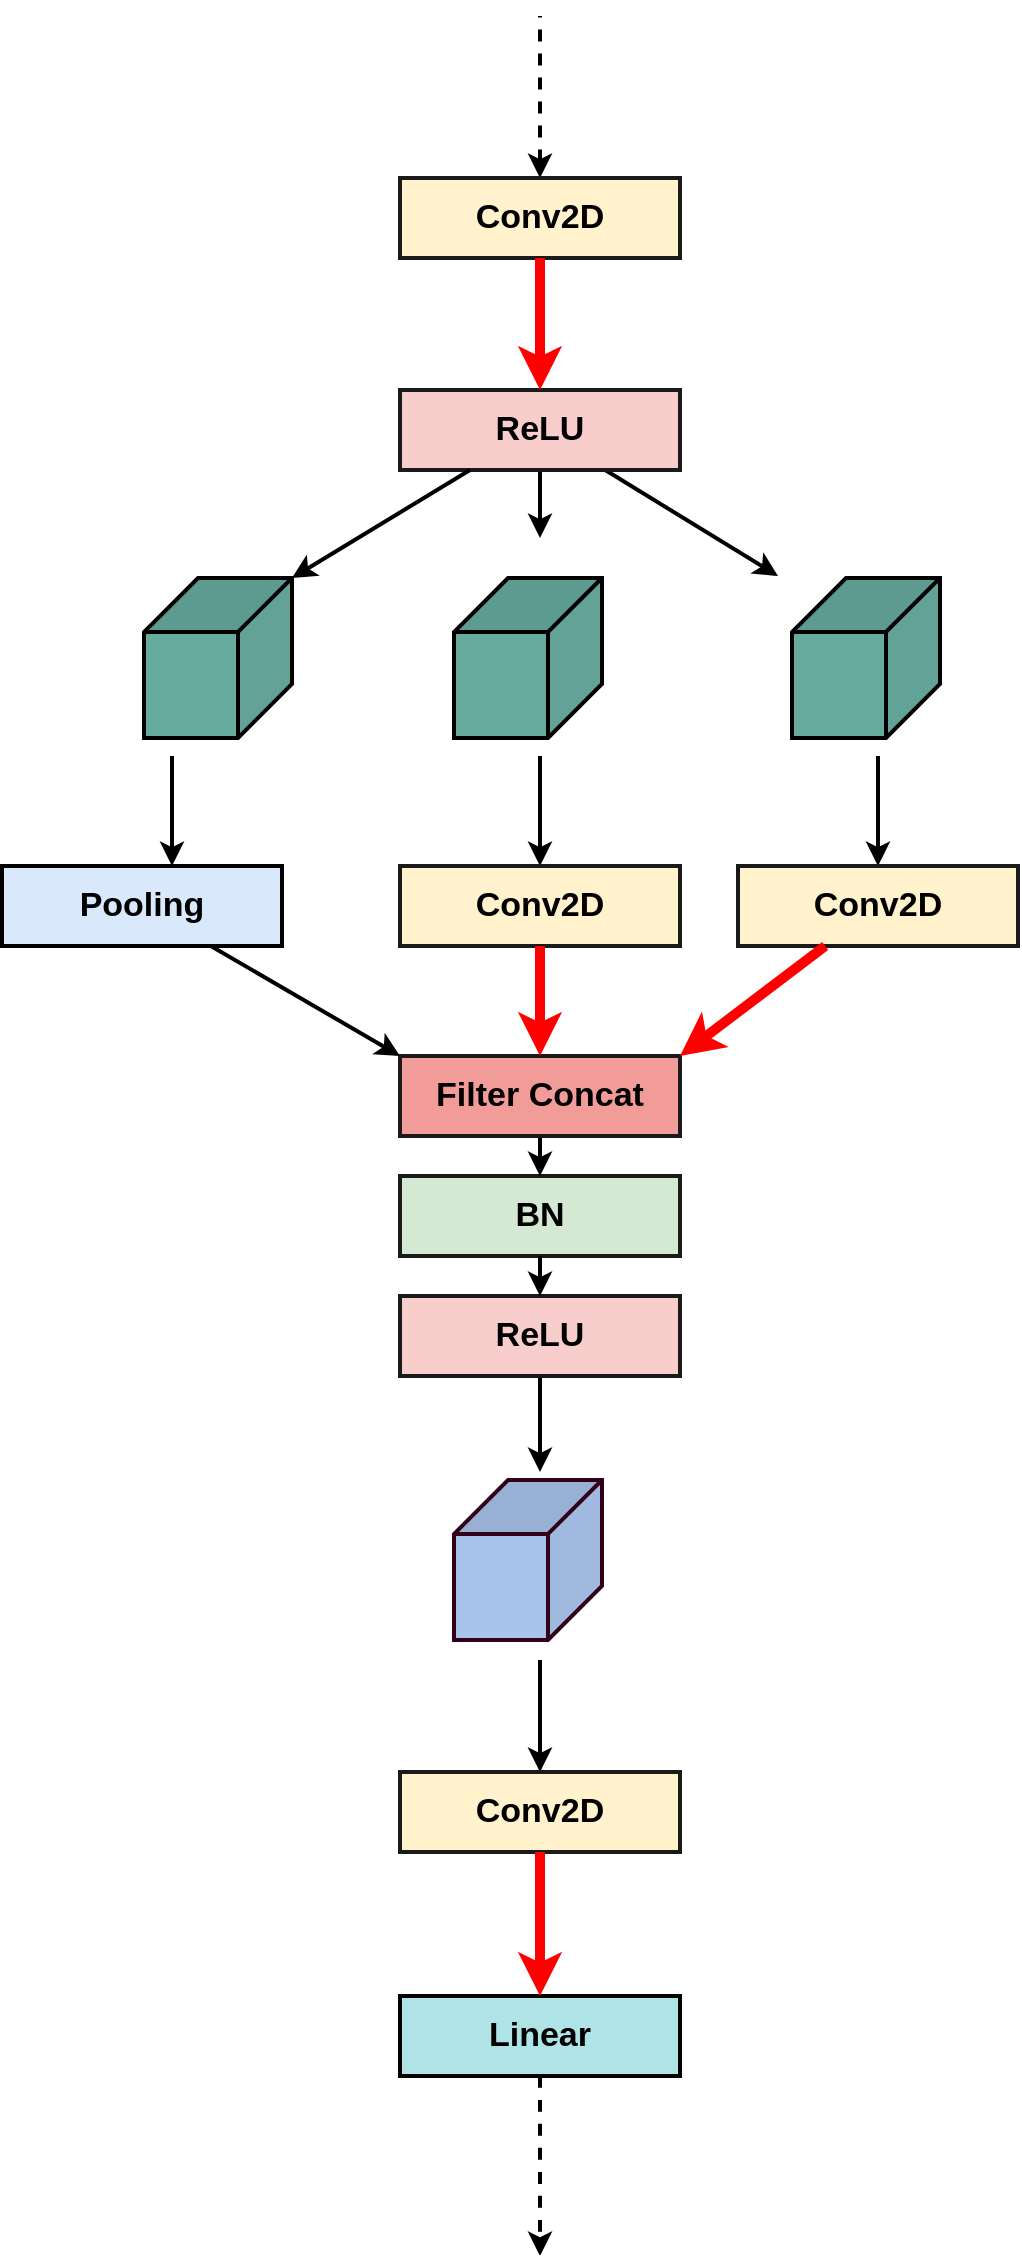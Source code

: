 <mxfile>
    <diagram id="BVNk6OofR7S6BzBQH87I" name="Page-1">
        <mxGraphModel dx="751" dy="3957" grid="1" gridSize="10" guides="1" tooltips="1" connect="1" arrows="1" fold="1" page="1" pageScale="1" pageWidth="1100" pageHeight="850" math="0" shadow="0">
            <root>
                <mxCell id="0"/>
                <mxCell id="1" parent="0"/>
                <mxCell id="-CwqB0fKNZ0cKDrPMlJl-1" style="edgeStyle=orthogonalEdgeStyle;curved=1;orthogonalLoop=1;jettySize=auto;html=1;startArrow=classic;startFill=1;endArrow=none;endFill=0;strokeWidth=2;" parent="1" source="-CwqB0fKNZ0cKDrPMlJl-3" edge="1">
                    <mxGeometry relative="1" as="geometry">
                        <mxPoint x="1450" y="-531" as="targetPoint"/>
                    </mxGeometry>
                </mxCell>
                <mxCell id="-CwqB0fKNZ0cKDrPMlJl-3" value="Conv2D" style="rounded=0;whiteSpace=wrap;horizontal=0;fontSize=17;rotation=90;fillColor=#fff2cc;strokeColor=#1A1A1A;strokeWidth=2;fontStyle=1;container=0;" parent="1" vertex="1">
                    <mxGeometry x="1430" y="-526" width="40" height="140" as="geometry"/>
                </mxCell>
                <mxCell id="-CwqB0fKNZ0cKDrPMlJl-4" value="BN" style="rounded=0;whiteSpace=wrap;horizontal=0;fontSize=17;rotation=90;fillColor=#d5e8d4;strokeColor=#1A1A1A;strokeWidth=2;fontStyle=1;container=0;" parent="1" vertex="1">
                    <mxGeometry x="1430" y="-371" width="40" height="140" as="geometry"/>
                </mxCell>
                <mxCell id="-CwqB0fKNZ0cKDrPMlJl-5" style="edgeStyle=orthogonalEdgeStyle;curved=1;orthogonalLoop=1;jettySize=auto;html=1;entryX=0;entryY=0.5;entryDx=0;entryDy=0;startArrow=none;startFill=0;endArrow=classic;endFill=1;strokeWidth=2;" parent="1" source="-CwqB0fKNZ0cKDrPMlJl-6" edge="1">
                    <mxGeometry relative="1" as="geometry">
                        <mxPoint x="1450" y="-173" as="targetPoint"/>
                        <Array as="points"/>
                    </mxGeometry>
                </mxCell>
                <mxCell id="-CwqB0fKNZ0cKDrPMlJl-6" value="ReLU" style="rounded=0;whiteSpace=wrap;html=1;horizontal=0;fontSize=17;rotation=90;fillColor=#f8cecc;strokeColor=#1A1A1A;strokeWidth=2;fontStyle=1;container=0;" parent="1" vertex="1">
                    <mxGeometry x="1430" y="-311" width="40" height="140" as="geometry"/>
                </mxCell>
                <mxCell id="-CwqB0fKNZ0cKDrPMlJl-7" style="edgeStyle=orthogonalEdgeStyle;curved=1;orthogonalLoop=1;jettySize=auto;html=1;entryX=0;entryY=0.5;entryDx=0;entryDy=0;startArrow=none;startFill=0;endArrow=classic;endFill=1;strokeWidth=2;" parent="1" source="-CwqB0fKNZ0cKDrPMlJl-4" target="-CwqB0fKNZ0cKDrPMlJl-6" edge="1">
                    <mxGeometry relative="1" as="geometry"/>
                </mxCell>
                <mxCell id="-CwqB0fKNZ0cKDrPMlJl-8" value="" style="shape=cube;whiteSpace=wrap;html=1;boundedLbl=1;backgroundOutline=1;darkOpacity=0.05;darkOpacity2=0.1;size=27;rotation=90;fillColor=#67AB9F;strokeColor=#000000;strokeWidth=2;container=0;" parent="1" vertex="1">
                    <mxGeometry x="1404" y="-617" width="80" height="74" as="geometry"/>
                </mxCell>
                <mxCell id="-CwqB0fKNZ0cKDrPMlJl-9" style="edgeStyle=orthogonalEdgeStyle;curved=1;orthogonalLoop=1;jettySize=auto;html=1;startArrow=classic;startFill=1;endArrow=none;endFill=0;strokeWidth=2;" parent="1" source="-CwqB0fKNZ0cKDrPMlJl-11" edge="1">
                    <mxGeometry relative="1" as="geometry">
                        <mxPoint x="1450" y="-79" as="targetPoint"/>
                    </mxGeometry>
                </mxCell>
                <mxCell id="-CwqB0fKNZ0cKDrPMlJl-11" value="Conv2D" style="rounded=0;whiteSpace=wrap;horizontal=0;fontSize=17;rotation=90;fillColor=#fff2cc;strokeColor=#1A1A1A;strokeWidth=2;fontStyle=1;container=0;" parent="1" vertex="1">
                    <mxGeometry x="1430" y="-73" width="40" height="140" as="geometry"/>
                </mxCell>
                <mxCell id="-CwqB0fKNZ0cKDrPMlJl-12" value="Linear" style="rounded=0;whiteSpace=wrap;horizontal=0;fontSize=17;rotation=90;fillColor=#b0e3e6;strokeColor=#000000;strokeWidth=2;fontStyle=1;container=0;" parent="1" vertex="1">
                    <mxGeometry x="1430" y="39" width="40" height="140" as="geometry"/>
                </mxCell>
                <mxCell id="-CwqB0fKNZ0cKDrPMlJl-13" style="edgeStyle=orthogonalEdgeStyle;curved=1;orthogonalLoop=1;jettySize=auto;html=1;startArrow=none;startFill=0;endArrow=classic;endFill=1;strokeWidth=2;dashed=1;" parent="1" edge="1">
                    <mxGeometry relative="1" as="geometry">
                        <mxPoint x="1450" y="219" as="targetPoint"/>
                        <Array as="points"/>
                        <mxPoint x="1450" y="129" as="sourcePoint"/>
                    </mxGeometry>
                </mxCell>
                <mxCell id="-CwqB0fKNZ0cKDrPMlJl-16" value="" style="shape=cube;whiteSpace=wrap;html=1;boundedLbl=1;backgroundOutline=1;darkOpacity=0.05;darkOpacity2=0.1;size=27;rotation=90;fillColor=#A9C4EB;strokeColor=#33001A;strokeWidth=2;container=0;" parent="1" vertex="1">
                    <mxGeometry x="1404" y="-166" width="80" height="74" as="geometry"/>
                </mxCell>
                <mxCell id="-CwqB0fKNZ0cKDrPMlJl-17" style="edgeStyle=orthogonalEdgeStyle;rounded=1;orthogonalLoop=1;jettySize=auto;html=1;fontSize=13;startArrow=classic;startFill=1;endArrow=none;endFill=0;strokeColor=#000000;strokeWidth=2;dashed=1;" parent="1" source="-CwqB0fKNZ0cKDrPMlJl-19" edge="1">
                    <mxGeometry relative="1" as="geometry">
                        <mxPoint x="1450" y="-901" as="targetPoint"/>
                    </mxGeometry>
                </mxCell>
                <mxCell id="-CwqB0fKNZ0cKDrPMlJl-19" value="Conv2D" style="rounded=0;whiteSpace=wrap;horizontal=0;fontSize=17;rotation=90;fillColor=#fff2cc;strokeColor=#1A1A1A;strokeWidth=2;fontStyle=1;container=0;" parent="1" vertex="1">
                    <mxGeometry x="1430" y="-870" width="40" height="140" as="geometry"/>
                </mxCell>
                <mxCell id="-CwqB0fKNZ0cKDrPMlJl-20" style="edgeStyle=orthogonalEdgeStyle;rounded=1;orthogonalLoop=1;jettySize=auto;html=1;fontSize=16;startArrow=none;startFill=0;endArrow=classic;endFill=1;strokeColor=#000000;strokeWidth=2;" parent="1" source="-CwqB0fKNZ0cKDrPMlJl-23" edge="1">
                    <mxGeometry relative="1" as="geometry">
                        <mxPoint x="1450" y="-640" as="targetPoint"/>
                    </mxGeometry>
                </mxCell>
                <mxCell id="-CwqB0fKNZ0cKDrPMlJl-21" style="rounded=1;orthogonalLoop=1;jettySize=auto;html=1;fontSize=13;startArrow=none;startFill=0;endArrow=classic;endFill=1;strokeColor=#000000;strokeWidth=2;" parent="1" source="-CwqB0fKNZ0cKDrPMlJl-23" edge="1">
                    <mxGeometry relative="1" as="geometry">
                        <mxPoint x="1569" y="-621" as="targetPoint"/>
                    </mxGeometry>
                </mxCell>
                <mxCell id="-CwqB0fKNZ0cKDrPMlJl-23" value="ReLU" style="rounded=0;whiteSpace=wrap;html=1;horizontal=0;fontSize=17;rotation=90;fillColor=#f8cecc;strokeColor=#1A1A1A;strokeWidth=2;fontStyle=1;container=0;" parent="1" vertex="1">
                    <mxGeometry x="1430" y="-764" width="40" height="140" as="geometry"/>
                </mxCell>
                <mxCell id="-CwqB0fKNZ0cKDrPMlJl-25" style="edgeStyle=orthogonalEdgeStyle;curved=1;orthogonalLoop=1;jettySize=auto;html=1;startArrow=none;startFill=0;endArrow=classic;endFill=1;entryX=0;entryY=0.5;entryDx=0;entryDy=0;strokeWidth=5;exitX=1;exitY=0.5;exitDx=0;exitDy=0;strokeColor=#FF0000;" parent="1" source="-CwqB0fKNZ0cKDrPMlJl-11" target="-CwqB0fKNZ0cKDrPMlJl-12" edge="1">
                    <mxGeometry relative="1" as="geometry">
                        <mxPoint x="1450" y="69" as="targetPoint"/>
                        <mxPoint x="1450" y="29" as="sourcePoint"/>
                    </mxGeometry>
                </mxCell>
                <mxCell id="-CwqB0fKNZ0cKDrPMlJl-26" style="edgeStyle=orthogonalEdgeStyle;curved=1;orthogonalLoop=1;jettySize=auto;html=1;startArrow=classic;startFill=1;endArrow=none;endFill=0;strokeWidth=2;" parent="1" source="-CwqB0fKNZ0cKDrPMlJl-28" edge="1">
                    <mxGeometry relative="1" as="geometry">
                        <mxPoint x="1619" y="-531" as="targetPoint"/>
                    </mxGeometry>
                </mxCell>
                <mxCell id="-CwqB0fKNZ0cKDrPMlJl-28" value="Conv2D" style="rounded=0;whiteSpace=wrap;horizontal=0;fontSize=17;rotation=90;fillColor=#fff2cc;strokeColor=#1A1A1A;strokeWidth=2;fontStyle=1;container=0;" parent="1" vertex="1">
                    <mxGeometry x="1599" y="-526" width="40" height="140" as="geometry"/>
                </mxCell>
                <mxCell id="-CwqB0fKNZ0cKDrPMlJl-29" value="" style="shape=cube;whiteSpace=wrap;html=1;boundedLbl=1;backgroundOutline=1;darkOpacity=0.05;darkOpacity2=0.1;size=27;rotation=90;fillColor=#67AB9F;strokeColor=#000000;strokeWidth=2;container=0;" parent="1" vertex="1">
                    <mxGeometry x="1573" y="-617" width="80" height="74" as="geometry"/>
                </mxCell>
                <mxCell id="-CwqB0fKNZ0cKDrPMlJl-30" style="edgeStyle=orthogonalEdgeStyle;curved=1;orthogonalLoop=1;jettySize=auto;html=1;startArrow=classic;startFill=1;endArrow=none;endFill=0;strokeWidth=2;" parent="1" edge="1">
                    <mxGeometry relative="1" as="geometry">
                        <mxPoint x="1266" y="-531" as="targetPoint"/>
                        <mxPoint x="1266" y="-476" as="sourcePoint"/>
                    </mxGeometry>
                </mxCell>
                <mxCell id="-CwqB0fKNZ0cKDrPMlJl-31" value="" style="shape=cube;whiteSpace=wrap;html=1;boundedLbl=1;backgroundOutline=1;darkOpacity=0.05;darkOpacity2=0.1;size=27;rotation=90;fillColor=#67AB9F;strokeColor=#000000;strokeWidth=2;container=0;" parent="1" vertex="1">
                    <mxGeometry x="1249" y="-617" width="80" height="74" as="geometry"/>
                </mxCell>
                <mxCell id="-CwqB0fKNZ0cKDrPMlJl-22" style="edgeStyle=none;rounded=1;jumpStyle=arc;orthogonalLoop=1;jettySize=auto;html=1;exitX=1;exitY=0.75;exitDx=0;exitDy=0;entryX=0;entryY=0;entryDx=0;entryDy=0;entryPerimeter=0;fontSize=13;startArrow=none;startFill=0;endArrow=classic;endFill=1;strokeColor=default;strokeWidth=2;" parent="1" source="-CwqB0fKNZ0cKDrPMlJl-23" target="-CwqB0fKNZ0cKDrPMlJl-31" edge="1">
                    <mxGeometry relative="1" as="geometry"/>
                </mxCell>
                <mxCell id="-CwqB0fKNZ0cKDrPMlJl-32" style="edgeStyle=none;rounded=1;orthogonalLoop=1;jettySize=auto;html=1;entryX=0;entryY=0.5;entryDx=0;entryDy=0;fontSize=13;startArrow=none;startFill=0;endArrow=classic;endFill=1;strokeColor=#000000;strokeWidth=2;" parent="1" source="-CwqB0fKNZ0cKDrPMlJl-33" target="-CwqB0fKNZ0cKDrPMlJl-4" edge="1">
                    <mxGeometry relative="1" as="geometry"/>
                </mxCell>
                <mxCell id="-CwqB0fKNZ0cKDrPMlJl-33" value="Filter Concat" style="rounded=0;whiteSpace=wrap;horizontal=0;fontSize=17;rotation=90;fillColor=#F19C99;strokeColor=#1A1A1A;strokeWidth=2;fontStyle=1;container=0;" parent="1" vertex="1">
                    <mxGeometry x="1430" y="-431" width="40" height="140" as="geometry"/>
                </mxCell>
                <mxCell id="-CwqB0fKNZ0cKDrPMlJl-2" style="edgeStyle=none;rounded=1;orthogonalLoop=1;jettySize=auto;html=1;entryX=0;entryY=0.5;entryDx=0;entryDy=0;fontSize=13;startArrow=none;startFill=0;endArrow=classic;endFill=1;strokeColor=#FF0000;strokeWidth=5;" parent="1" source="-CwqB0fKNZ0cKDrPMlJl-3" target="-CwqB0fKNZ0cKDrPMlJl-33" edge="1">
                    <mxGeometry relative="1" as="geometry"/>
                </mxCell>
                <mxCell id="-CwqB0fKNZ0cKDrPMlJl-34" style="edgeStyle=none;rounded=1;orthogonalLoop=1;jettySize=auto;html=1;fontSize=13;startArrow=none;startFill=0;endArrow=classic;endFill=1;strokeColor=#000000;strokeWidth=2;entryX=0;entryY=1;entryDx=0;entryDy=0;" parent="1" source="-CwqB0fKNZ0cKDrPMlJl-35" edge="1" target="-CwqB0fKNZ0cKDrPMlJl-33">
                    <mxGeometry relative="1" as="geometry">
                        <mxPoint x="1379" y="-311" as="targetPoint"/>
                    </mxGeometry>
                </mxCell>
                <mxCell id="-CwqB0fKNZ0cKDrPMlJl-35" value="Pooling" style="rounded=0;whiteSpace=wrap;html=1;horizontal=0;fontSize=17;rotation=90;fillColor=#dae8fc;strokeColor=#000000;strokeWidth=2;fontStyle=1;container=0;" parent="1" vertex="1">
                    <mxGeometry x="1231" y="-526" width="40" height="140" as="geometry"/>
                </mxCell>
                <mxCell id="-CwqB0fKNZ0cKDrPMlJl-27" style="edgeStyle=none;rounded=1;orthogonalLoop=1;jettySize=auto;html=1;fontSize=13;startArrow=none;startFill=0;endArrow=classic;endFill=1;strokeColor=#FF0000;strokeWidth=5;entryX=0;entryY=0;entryDx=0;entryDy=0;" parent="1" source="-CwqB0fKNZ0cKDrPMlJl-28" target="-CwqB0fKNZ0cKDrPMlJl-33" edge="1">
                    <mxGeometry relative="1" as="geometry">
                        <mxPoint x="1529" y="-341" as="targetPoint"/>
                    </mxGeometry>
                </mxCell>
                <mxCell id="-CwqB0fKNZ0cKDrPMlJl-36" style="edgeStyle=orthogonalEdgeStyle;rounded=1;orthogonalLoop=1;jettySize=auto;html=1;fontSize=16;startArrow=none;startFill=0;endArrow=classic;endFill=1;strokeColor=#FF0000;strokeWidth=5;exitX=1;exitY=0.5;exitDx=0;exitDy=0;" parent="1" source="-CwqB0fKNZ0cKDrPMlJl-19" target="-CwqB0fKNZ0cKDrPMlJl-23" edge="1">
                    <mxGeometry relative="1" as="geometry">
                        <mxPoint x="1450" y="-771" as="sourcePoint"/>
                    </mxGeometry>
                </mxCell>
            </root>
        </mxGraphModel>
    </diagram>
</mxfile>